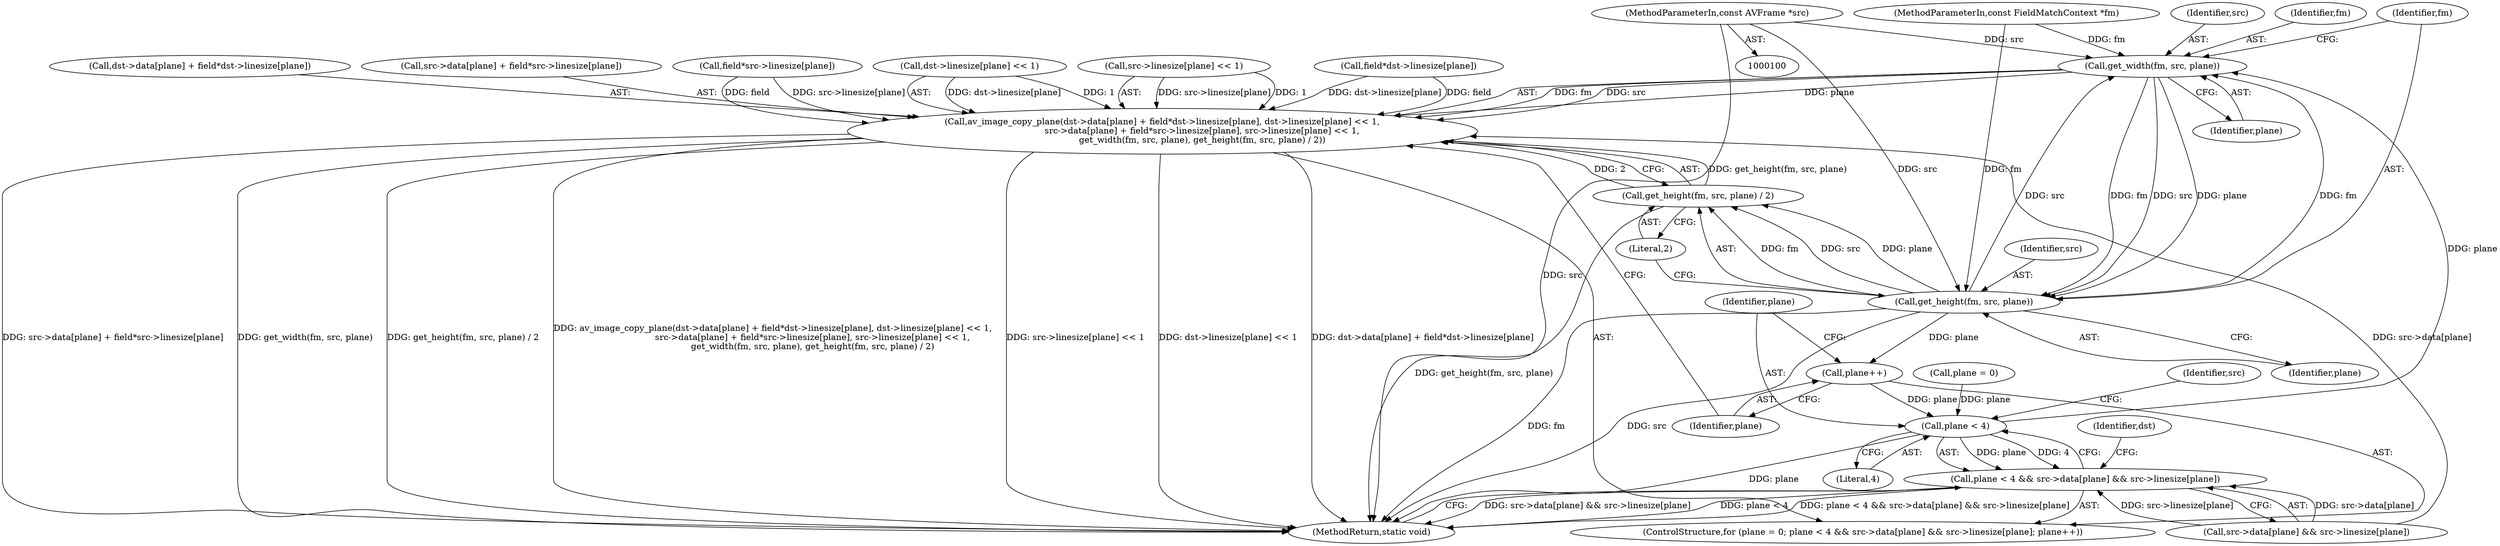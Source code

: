 digraph "0_FFmpeg_e43a0a232dbf6d3c161823c2e07c52e76227a1bc_1@pointer" {
"1000103" [label="(MethodParameterIn,const AVFrame *src)"];
"1000169" [label="(Call,get_width(fm, src, plane))"];
"1000128" [label="(Call,av_image_copy_plane(dst->data[plane] + field*dst->linesize[plane], dst->linesize[plane] << 1,\n                             src->data[plane] + field*src->linesize[plane], src->linesize[plane] << 1,\n                             get_width(fm, src, plane), get_height(fm, src, plane) / 2))"];
"1000174" [label="(Call,get_height(fm, src, plane))"];
"1000126" [label="(Call,plane++)"];
"1000112" [label="(Call,plane < 4)"];
"1000111" [label="(Call,plane < 4 && src->data[plane] && src->linesize[plane])"];
"1000173" [label="(Call,get_height(fm, src, plane) / 2)"];
"1000108" [label="(Call,plane = 0)"];
"1000179" [label="(MethodReturn,static void)"];
"1000112" [label="(Call,plane < 4)"];
"1000114" [label="(Literal,4)"];
"1000126" [label="(Call,plane++)"];
"1000178" [label="(Literal,2)"];
"1000171" [label="(Identifier,src)"];
"1000107" [label="(ControlStructure,for (plane = 0; plane < 4 && src->data[plane] && src->linesize[plane]; plane++))"];
"1000129" [label="(Call,dst->data[plane] + field*dst->linesize[plane])"];
"1000118" [label="(Identifier,src)"];
"1000127" [label="(Identifier,plane)"];
"1000149" [label="(Call,src->data[plane] + field*src->linesize[plane])"];
"1000142" [label="(Call,dst->linesize[plane] << 1)"];
"1000169" [label="(Call,get_width(fm, src, plane))"];
"1000176" [label="(Identifier,src)"];
"1000172" [label="(Identifier,plane)"];
"1000162" [label="(Call,src->linesize[plane] << 1)"];
"1000135" [label="(Call,field*dst->linesize[plane])"];
"1000101" [label="(MethodParameterIn,const FieldMatchContext *fm)"];
"1000170" [label="(Identifier,fm)"];
"1000174" [label="(Call,get_height(fm, src, plane))"];
"1000173" [label="(Call,get_height(fm, src, plane) / 2)"];
"1000115" [label="(Call,src->data[plane] && src->linesize[plane])"];
"1000103" [label="(MethodParameterIn,const AVFrame *src)"];
"1000177" [label="(Identifier,plane)"];
"1000111" [label="(Call,plane < 4 && src->data[plane] && src->linesize[plane])"];
"1000175" [label="(Identifier,fm)"];
"1000132" [label="(Identifier,dst)"];
"1000113" [label="(Identifier,plane)"];
"1000128" [label="(Call,av_image_copy_plane(dst->data[plane] + field*dst->linesize[plane], dst->linesize[plane] << 1,\n                             src->data[plane] + field*src->linesize[plane], src->linesize[plane] << 1,\n                             get_width(fm, src, plane), get_height(fm, src, plane) / 2))"];
"1000155" [label="(Call,field*src->linesize[plane])"];
"1000103" -> "1000100"  [label="AST: "];
"1000103" -> "1000179"  [label="DDG: src"];
"1000103" -> "1000169"  [label="DDG: src"];
"1000103" -> "1000174"  [label="DDG: src"];
"1000169" -> "1000128"  [label="AST: "];
"1000169" -> "1000172"  [label="CFG: "];
"1000170" -> "1000169"  [label="AST: "];
"1000171" -> "1000169"  [label="AST: "];
"1000172" -> "1000169"  [label="AST: "];
"1000175" -> "1000169"  [label="CFG: "];
"1000169" -> "1000128"  [label="DDG: fm"];
"1000169" -> "1000128"  [label="DDG: src"];
"1000169" -> "1000128"  [label="DDG: plane"];
"1000174" -> "1000169"  [label="DDG: fm"];
"1000174" -> "1000169"  [label="DDG: src"];
"1000101" -> "1000169"  [label="DDG: fm"];
"1000112" -> "1000169"  [label="DDG: plane"];
"1000169" -> "1000174"  [label="DDG: fm"];
"1000169" -> "1000174"  [label="DDG: src"];
"1000169" -> "1000174"  [label="DDG: plane"];
"1000128" -> "1000107"  [label="AST: "];
"1000128" -> "1000173"  [label="CFG: "];
"1000129" -> "1000128"  [label="AST: "];
"1000142" -> "1000128"  [label="AST: "];
"1000149" -> "1000128"  [label="AST: "];
"1000162" -> "1000128"  [label="AST: "];
"1000173" -> "1000128"  [label="AST: "];
"1000127" -> "1000128"  [label="CFG: "];
"1000128" -> "1000179"  [label="DDG: dst->linesize[plane] << 1"];
"1000128" -> "1000179"  [label="DDG: get_width(fm, src, plane)"];
"1000128" -> "1000179"  [label="DDG: dst->data[plane] + field*dst->linesize[plane]"];
"1000128" -> "1000179"  [label="DDG: src->data[plane] + field*src->linesize[plane]"];
"1000128" -> "1000179"  [label="DDG: get_height(fm, src, plane) / 2"];
"1000128" -> "1000179"  [label="DDG: av_image_copy_plane(dst->data[plane] + field*dst->linesize[plane], dst->linesize[plane] << 1,\n                             src->data[plane] + field*src->linesize[plane], src->linesize[plane] << 1,\n                             get_width(fm, src, plane), get_height(fm, src, plane) / 2)"];
"1000128" -> "1000179"  [label="DDG: src->linesize[plane] << 1"];
"1000135" -> "1000128"  [label="DDG: field"];
"1000135" -> "1000128"  [label="DDG: dst->linesize[plane]"];
"1000142" -> "1000128"  [label="DDG: dst->linesize[plane]"];
"1000142" -> "1000128"  [label="DDG: 1"];
"1000115" -> "1000128"  [label="DDG: src->data[plane]"];
"1000155" -> "1000128"  [label="DDG: field"];
"1000155" -> "1000128"  [label="DDG: src->linesize[plane]"];
"1000162" -> "1000128"  [label="DDG: src->linesize[plane]"];
"1000162" -> "1000128"  [label="DDG: 1"];
"1000173" -> "1000128"  [label="DDG: get_height(fm, src, plane)"];
"1000173" -> "1000128"  [label="DDG: 2"];
"1000174" -> "1000173"  [label="AST: "];
"1000174" -> "1000177"  [label="CFG: "];
"1000175" -> "1000174"  [label="AST: "];
"1000176" -> "1000174"  [label="AST: "];
"1000177" -> "1000174"  [label="AST: "];
"1000178" -> "1000174"  [label="CFG: "];
"1000174" -> "1000179"  [label="DDG: src"];
"1000174" -> "1000179"  [label="DDG: fm"];
"1000174" -> "1000126"  [label="DDG: plane"];
"1000174" -> "1000173"  [label="DDG: fm"];
"1000174" -> "1000173"  [label="DDG: src"];
"1000174" -> "1000173"  [label="DDG: plane"];
"1000101" -> "1000174"  [label="DDG: fm"];
"1000126" -> "1000107"  [label="AST: "];
"1000126" -> "1000127"  [label="CFG: "];
"1000127" -> "1000126"  [label="AST: "];
"1000113" -> "1000126"  [label="CFG: "];
"1000126" -> "1000112"  [label="DDG: plane"];
"1000112" -> "1000111"  [label="AST: "];
"1000112" -> "1000114"  [label="CFG: "];
"1000113" -> "1000112"  [label="AST: "];
"1000114" -> "1000112"  [label="AST: "];
"1000118" -> "1000112"  [label="CFG: "];
"1000111" -> "1000112"  [label="CFG: "];
"1000112" -> "1000179"  [label="DDG: plane"];
"1000112" -> "1000111"  [label="DDG: plane"];
"1000112" -> "1000111"  [label="DDG: 4"];
"1000108" -> "1000112"  [label="DDG: plane"];
"1000111" -> "1000107"  [label="AST: "];
"1000111" -> "1000115"  [label="CFG: "];
"1000115" -> "1000111"  [label="AST: "];
"1000132" -> "1000111"  [label="CFG: "];
"1000179" -> "1000111"  [label="CFG: "];
"1000111" -> "1000179"  [label="DDG: src->data[plane] && src->linesize[plane]"];
"1000111" -> "1000179"  [label="DDG: plane < 4"];
"1000111" -> "1000179"  [label="DDG: plane < 4 && src->data[plane] && src->linesize[plane]"];
"1000115" -> "1000111"  [label="DDG: src->data[plane]"];
"1000115" -> "1000111"  [label="DDG: src->linesize[plane]"];
"1000173" -> "1000178"  [label="CFG: "];
"1000178" -> "1000173"  [label="AST: "];
"1000173" -> "1000179"  [label="DDG: get_height(fm, src, plane)"];
}
